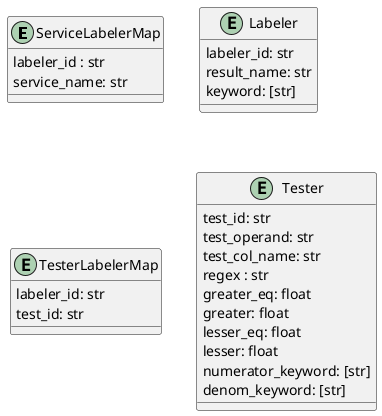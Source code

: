 @startuml

Entity ServiceLabelerMap{
labeler_id : str
service_name: str
}

Entity Labeler{
labeler_id: str
result_name: str
keyword: [str]
}

Entity TesterLabelerMap{
labeler_id: str
test_id: str
}
Entity Tester{
test_id: str
test_operand: str
test_col_name: str
regex : str
greater_eq: float
greater: float
lesser_eq: float
lesser: float
numerator_keyword: [str]
denom_keyword: [str]
}
@enduml